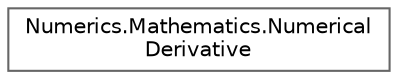 digraph "Graphical Class Hierarchy"
{
 // LATEX_PDF_SIZE
  bgcolor="transparent";
  edge [fontname=Helvetica,fontsize=10,labelfontname=Helvetica,labelfontsize=10];
  node [fontname=Helvetica,fontsize=10,shape=box,height=0.2,width=0.4];
  rankdir="LR";
  Node0 [id="Node000000",label="Numerics.Mathematics.Numerical\lDerivative",height=0.2,width=0.4,color="grey40", fillcolor="white", style="filled",URL="$class_numerics_1_1_mathematics_1_1_numerical_derivative.html",tooltip="Contains methods for numerical differentiation."];
}
